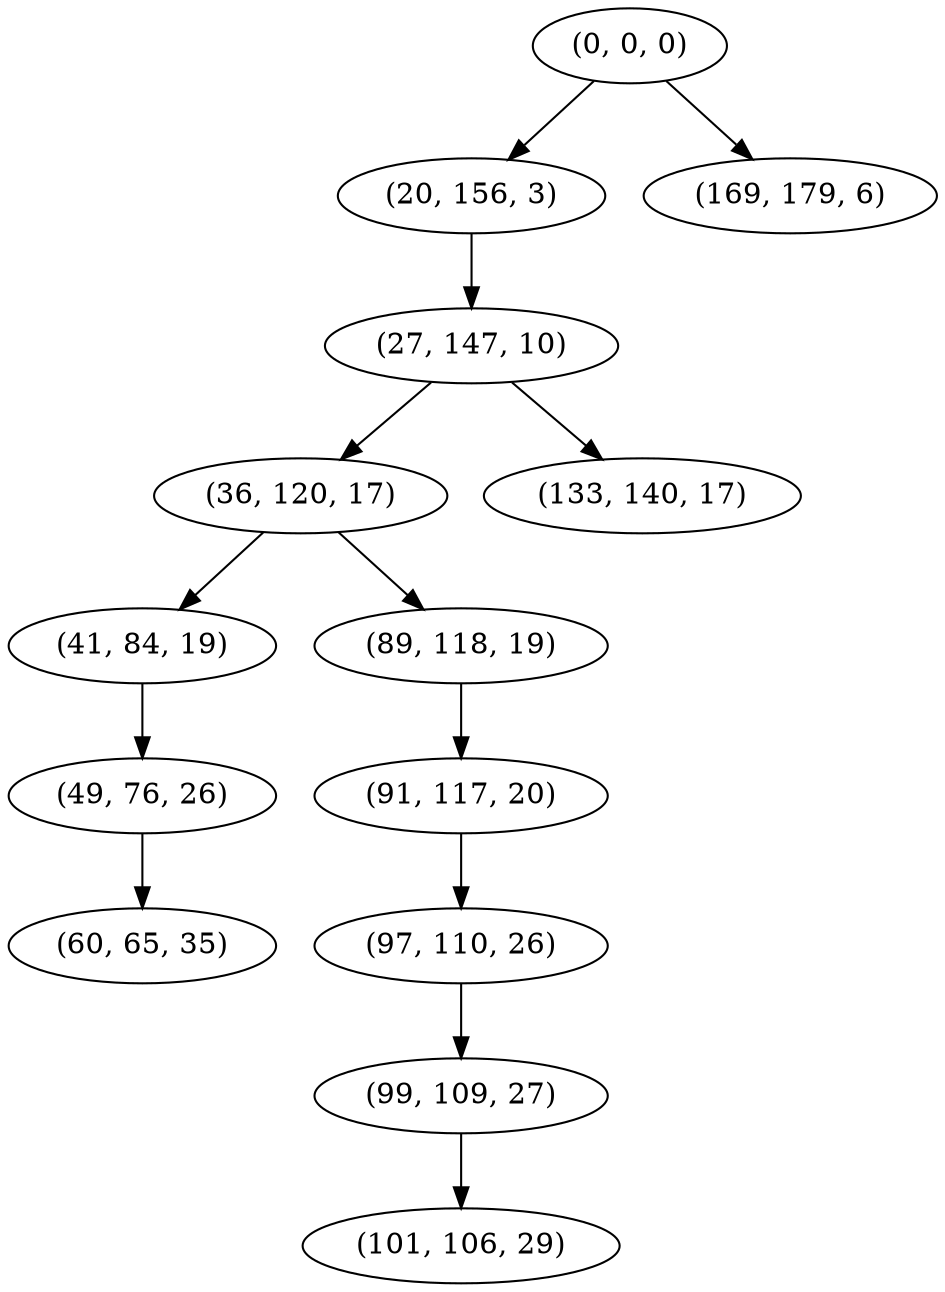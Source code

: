 digraph tree {
    "(0, 0, 0)";
    "(20, 156, 3)";
    "(27, 147, 10)";
    "(36, 120, 17)";
    "(41, 84, 19)";
    "(49, 76, 26)";
    "(60, 65, 35)";
    "(89, 118, 19)";
    "(91, 117, 20)";
    "(97, 110, 26)";
    "(99, 109, 27)";
    "(101, 106, 29)";
    "(133, 140, 17)";
    "(169, 179, 6)";
    "(0, 0, 0)" -> "(20, 156, 3)";
    "(0, 0, 0)" -> "(169, 179, 6)";
    "(20, 156, 3)" -> "(27, 147, 10)";
    "(27, 147, 10)" -> "(36, 120, 17)";
    "(27, 147, 10)" -> "(133, 140, 17)";
    "(36, 120, 17)" -> "(41, 84, 19)";
    "(36, 120, 17)" -> "(89, 118, 19)";
    "(41, 84, 19)" -> "(49, 76, 26)";
    "(49, 76, 26)" -> "(60, 65, 35)";
    "(89, 118, 19)" -> "(91, 117, 20)";
    "(91, 117, 20)" -> "(97, 110, 26)";
    "(97, 110, 26)" -> "(99, 109, 27)";
    "(99, 109, 27)" -> "(101, 106, 29)";
}
